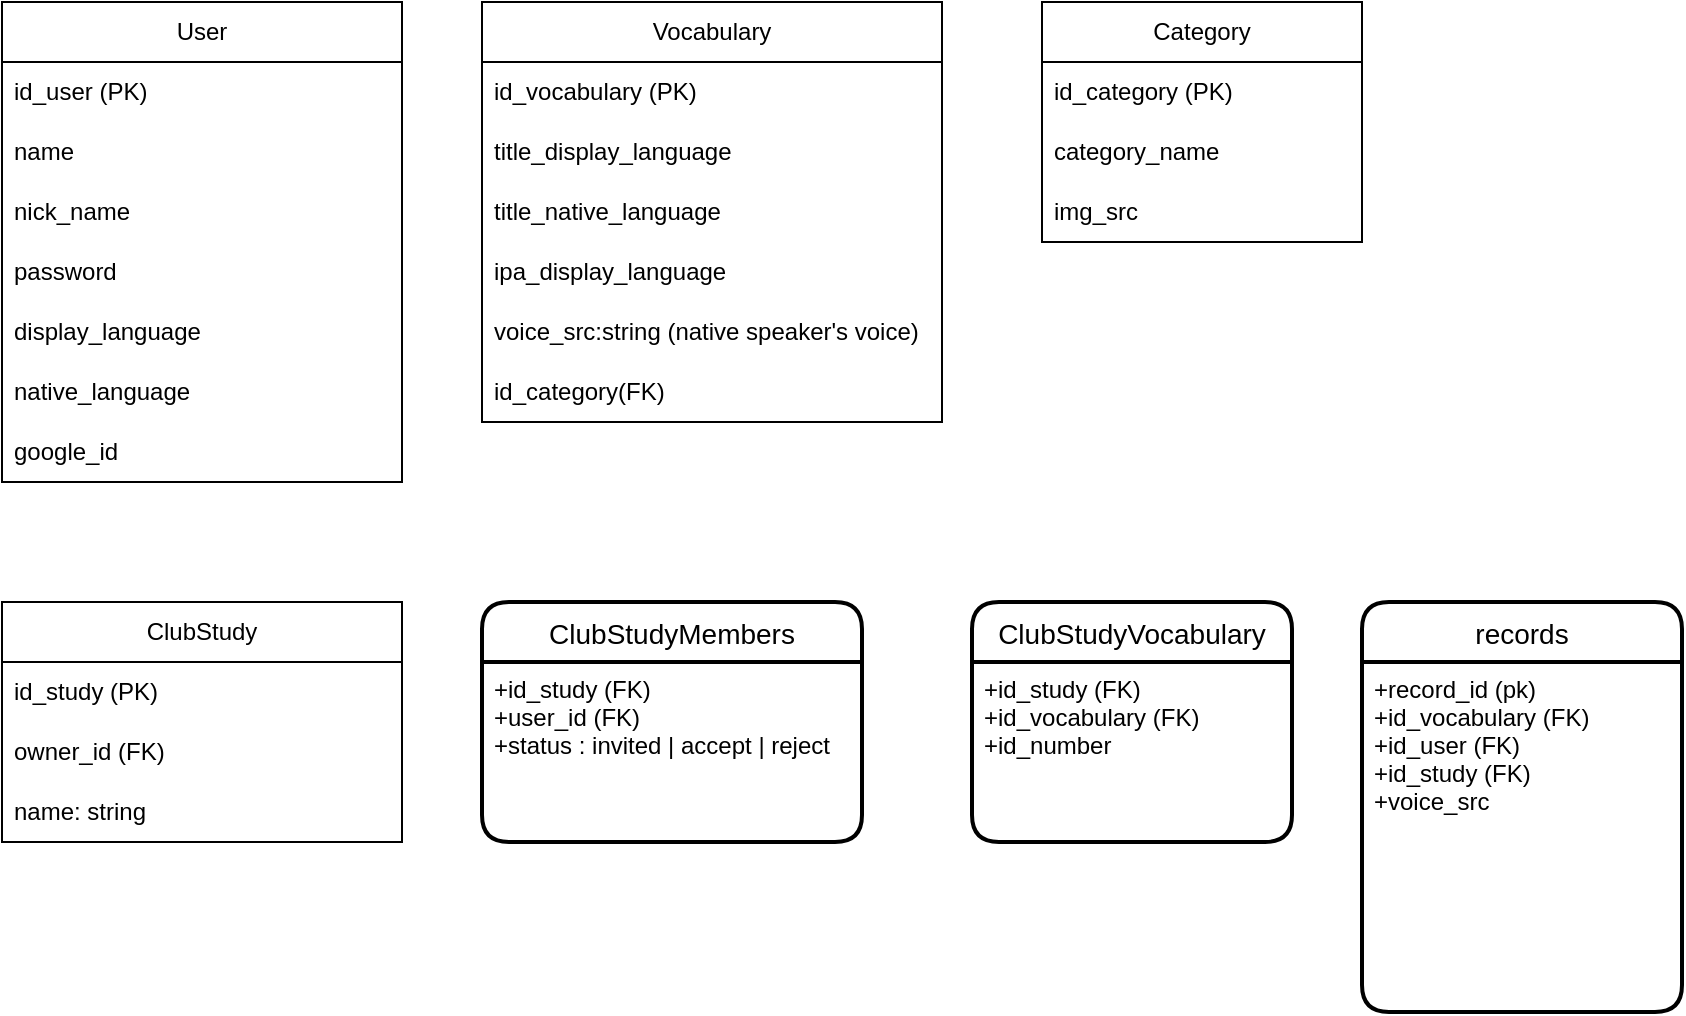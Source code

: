 <mxfile>
    <diagram name="Page-1" id="pIwFi4DEmgJ2Dz0jESEC">
        <mxGraphModel dx="1962" dy="1836" grid="1" gridSize="10" guides="1" tooltips="1" connect="1" arrows="0" fold="1" page="1" pageScale="1" pageWidth="850" pageHeight="1100" math="0" shadow="0">
            <root>
                <mxCell id="0"/>
                <mxCell id="1" parent="0"/>
                <mxCell id="03hnab8nHp9bug36ZTUV-3" value="User&lt;br&gt;" style="swimlane;fontStyle=0;childLayout=stackLayout;horizontal=1;startSize=30;horizontalStack=0;resizeParent=1;resizeParentMax=0;resizeLast=0;collapsible=1;marginBottom=0;whiteSpace=wrap;html=1;" parent="1" vertex="1">
                    <mxGeometry x="-240" y="-820" width="200" height="240" as="geometry"/>
                </mxCell>
                <mxCell id="03hnab8nHp9bug36ZTUV-4" value="id_user (PK)" style="text;strokeColor=none;fillColor=none;align=left;verticalAlign=middle;spacingLeft=4;spacingRight=4;overflow=hidden;points=[[0,0.5],[1,0.5]];portConstraint=eastwest;rotatable=0;whiteSpace=wrap;html=1;fontStyle=0" parent="03hnab8nHp9bug36ZTUV-3" vertex="1">
                    <mxGeometry y="30" width="200" height="30" as="geometry"/>
                </mxCell>
                <mxCell id="03hnab8nHp9bug36ZTUV-5" value="name" style="text;strokeColor=none;fillColor=none;align=left;verticalAlign=middle;spacingLeft=4;spacingRight=4;overflow=hidden;points=[[0,0.5],[1,0.5]];portConstraint=eastwest;rotatable=0;whiteSpace=wrap;html=1;" parent="03hnab8nHp9bug36ZTUV-3" vertex="1">
                    <mxGeometry y="60" width="200" height="30" as="geometry"/>
                </mxCell>
                <mxCell id="6PLgplX4PQc_9nte4s5R-39" value="nick_name" style="text;strokeColor=none;fillColor=none;align=left;verticalAlign=middle;spacingLeft=4;spacingRight=4;overflow=hidden;points=[[0,0.5],[1,0.5]];portConstraint=eastwest;rotatable=0;whiteSpace=wrap;html=1;" parent="03hnab8nHp9bug36ZTUV-3" vertex="1">
                    <mxGeometry y="90" width="200" height="30" as="geometry"/>
                </mxCell>
                <mxCell id="03hnab8nHp9bug36ZTUV-25" value="password" style="text;strokeColor=none;fillColor=none;align=left;verticalAlign=middle;spacingLeft=4;spacingRight=4;overflow=hidden;points=[[0,0.5],[1,0.5]];portConstraint=eastwest;rotatable=0;whiteSpace=wrap;html=1;" parent="03hnab8nHp9bug36ZTUV-3" vertex="1">
                    <mxGeometry y="120" width="200" height="30" as="geometry"/>
                </mxCell>
                <mxCell id="03hnab8nHp9bug36ZTUV-6" value="display_language" style="text;strokeColor=none;fillColor=none;align=left;verticalAlign=middle;spacingLeft=4;spacingRight=4;overflow=hidden;points=[[0,0.5],[1,0.5]];portConstraint=eastwest;rotatable=0;whiteSpace=wrap;html=1;" parent="03hnab8nHp9bug36ZTUV-3" vertex="1">
                    <mxGeometry y="150" width="200" height="30" as="geometry"/>
                </mxCell>
                <mxCell id="6PLgplX4PQc_9nte4s5R-17" value="native_language" style="text;strokeColor=none;fillColor=none;align=left;verticalAlign=middle;spacingLeft=4;spacingRight=4;overflow=hidden;points=[[0,0.5],[1,0.5]];portConstraint=eastwest;rotatable=0;whiteSpace=wrap;html=1;" parent="03hnab8nHp9bug36ZTUV-3" vertex="1">
                    <mxGeometry y="180" width="200" height="30" as="geometry"/>
                </mxCell>
                <mxCell id="03hnab8nHp9bug36ZTUV-24" value="google_id" style="text;strokeColor=none;fillColor=none;align=left;verticalAlign=middle;spacingLeft=4;spacingRight=4;overflow=hidden;points=[[0,0.5],[1,0.5]];portConstraint=eastwest;rotatable=0;whiteSpace=wrap;html=1;" parent="03hnab8nHp9bug36ZTUV-3" vertex="1">
                    <mxGeometry y="210" width="200" height="30" as="geometry"/>
                </mxCell>
                <mxCell id="03hnab8nHp9bug36ZTUV-7" value="Category" style="swimlane;fontStyle=0;childLayout=stackLayout;horizontal=1;startSize=30;horizontalStack=0;resizeParent=1;resizeParentMax=0;resizeLast=0;collapsible=1;marginBottom=0;whiteSpace=wrap;html=1;" parent="1" vertex="1">
                    <mxGeometry x="280" y="-820" width="160" height="120" as="geometry"/>
                </mxCell>
                <mxCell id="03hnab8nHp9bug36ZTUV-8" value="id_category (PK)" style="text;strokeColor=none;fillColor=none;align=left;verticalAlign=middle;spacingLeft=4;spacingRight=4;overflow=hidden;points=[[0,0.5],[1,0.5]];portConstraint=eastwest;rotatable=0;whiteSpace=wrap;html=1;" parent="03hnab8nHp9bug36ZTUV-7" vertex="1">
                    <mxGeometry y="30" width="160" height="30" as="geometry"/>
                </mxCell>
                <mxCell id="03hnab8nHp9bug36ZTUV-9" value="category_name" style="text;strokeColor=none;fillColor=none;align=left;verticalAlign=middle;spacingLeft=4;spacingRight=4;overflow=hidden;points=[[0,0.5],[1,0.5]];portConstraint=eastwest;rotatable=0;whiteSpace=wrap;html=1;" parent="03hnab8nHp9bug36ZTUV-7" vertex="1">
                    <mxGeometry y="60" width="160" height="30" as="geometry"/>
                </mxCell>
                <mxCell id="03hnab8nHp9bug36ZTUV-19" value="img_src" style="text;strokeColor=none;fillColor=none;align=left;verticalAlign=middle;spacingLeft=4;spacingRight=4;overflow=hidden;points=[[0,0.5],[1,0.5]];portConstraint=eastwest;rotatable=0;whiteSpace=wrap;html=1;" parent="03hnab8nHp9bug36ZTUV-7" vertex="1">
                    <mxGeometry y="90" width="160" height="30" as="geometry"/>
                </mxCell>
                <mxCell id="03hnab8nHp9bug36ZTUV-13" value="Vocabulary" style="swimlane;fontStyle=0;childLayout=stackLayout;horizontal=1;startSize=30;horizontalStack=0;resizeParent=1;resizeParentMax=0;resizeLast=0;collapsible=1;marginBottom=0;whiteSpace=wrap;html=1;" parent="1" vertex="1">
                    <mxGeometry y="-820" width="230" height="210" as="geometry"/>
                </mxCell>
                <mxCell id="03hnab8nHp9bug36ZTUV-14" value="id_vocabulary (PK)" style="text;strokeColor=none;fillColor=none;align=left;verticalAlign=middle;spacingLeft=4;spacingRight=4;overflow=hidden;points=[[0,0.5],[1,0.5]];portConstraint=eastwest;rotatable=0;whiteSpace=wrap;html=1;" parent="03hnab8nHp9bug36ZTUV-13" vertex="1">
                    <mxGeometry y="30" width="230" height="30" as="geometry"/>
                </mxCell>
                <mxCell id="03hnab8nHp9bug36ZTUV-15" value="title_display_language" style="text;strokeColor=none;fillColor=none;align=left;verticalAlign=middle;spacingLeft=4;spacingRight=4;overflow=hidden;points=[[0,0.5],[1,0.5]];portConstraint=eastwest;rotatable=0;whiteSpace=wrap;html=1;" parent="03hnab8nHp9bug36ZTUV-13" vertex="1">
                    <mxGeometry y="60" width="230" height="30" as="geometry"/>
                </mxCell>
                <mxCell id="03hnab8nHp9bug36ZTUV-17" value="title_native_language" style="text;strokeColor=none;fillColor=none;align=left;verticalAlign=middle;spacingLeft=4;spacingRight=4;overflow=hidden;points=[[0,0.5],[1,0.5]];portConstraint=eastwest;rotatable=0;whiteSpace=wrap;html=1;" parent="03hnab8nHp9bug36ZTUV-13" vertex="1">
                    <mxGeometry y="90" width="230" height="30" as="geometry"/>
                </mxCell>
                <mxCell id="03hnab8nHp9bug36ZTUV-18" value="ipa_display_language" style="text;strokeColor=none;fillColor=none;align=left;verticalAlign=middle;spacingLeft=4;spacingRight=4;overflow=hidden;points=[[0,0.5],[1,0.5]];portConstraint=eastwest;rotatable=0;whiteSpace=wrap;html=1;" parent="03hnab8nHp9bug36ZTUV-13" vertex="1">
                    <mxGeometry y="120" width="230" height="30" as="geometry"/>
                </mxCell>
                <mxCell id="6PLgplX4PQc_9nte4s5R-9" value="voice_src:string (native speaker's voice)" style="text;strokeColor=none;fillColor=none;align=left;verticalAlign=middle;spacingLeft=4;spacingRight=4;overflow=hidden;points=[[0,0.5],[1,0.5]];portConstraint=eastwest;rotatable=0;whiteSpace=wrap;html=1;" parent="03hnab8nHp9bug36ZTUV-13" vertex="1">
                    <mxGeometry y="150" width="230" height="30" as="geometry"/>
                </mxCell>
                <mxCell id="Ygr30LEL97F9Gqd5orFn-10" value="id_category(FK)" style="text;strokeColor=none;fillColor=none;align=left;verticalAlign=middle;spacingLeft=4;spacingRight=4;overflow=hidden;points=[[0,0.5],[1,0.5]];portConstraint=eastwest;rotatable=0;whiteSpace=wrap;html=1;" parent="03hnab8nHp9bug36ZTUV-13" vertex="1">
                    <mxGeometry y="180" width="230" height="30" as="geometry"/>
                </mxCell>
                <mxCell id="45" value="ClubStudy" style="swimlane;fontStyle=0;childLayout=stackLayout;horizontal=1;startSize=30;horizontalStack=0;resizeParent=1;resizeParentMax=0;resizeLast=0;collapsible=1;marginBottom=0;whiteSpace=wrap;html=1;" vertex="1" parent="1">
                    <mxGeometry x="-240" y="-520" width="200" height="120" as="geometry"/>
                </mxCell>
                <mxCell id="46" value="id_study (PK)" style="text;strokeColor=none;fillColor=none;align=left;verticalAlign=middle;spacingLeft=4;spacingRight=4;overflow=hidden;points=[[0,0.5],[1,0.5]];portConstraint=eastwest;rotatable=0;whiteSpace=wrap;html=1;" vertex="1" parent="45">
                    <mxGeometry y="30" width="200" height="30" as="geometry"/>
                </mxCell>
                <mxCell id="47" value="owner_id (FK)" style="text;strokeColor=none;fillColor=none;align=left;verticalAlign=middle;spacingLeft=4;spacingRight=4;overflow=hidden;points=[[0,0.5],[1,0.5]];portConstraint=eastwest;rotatable=0;whiteSpace=wrap;html=1;" vertex="1" parent="45">
                    <mxGeometry y="60" width="200" height="30" as="geometry"/>
                </mxCell>
                <mxCell id="48" value="name: string" style="text;strokeColor=none;fillColor=none;align=left;verticalAlign=middle;spacingLeft=4;spacingRight=4;overflow=hidden;points=[[0,0.5],[1,0.5]];portConstraint=eastwest;rotatable=0;whiteSpace=wrap;html=1;" vertex="1" parent="45">
                    <mxGeometry y="90" width="200" height="30" as="geometry"/>
                </mxCell>
                <mxCell id="63" value="records" style="swimlane;childLayout=stackLayout;horizontal=1;startSize=30;horizontalStack=0;rounded=1;fontSize=14;fontStyle=0;strokeWidth=2;resizeParent=0;resizeLast=1;shadow=0;dashed=0;align=center;" vertex="1" parent="1">
                    <mxGeometry x="440" y="-520" width="160" height="205" as="geometry"/>
                </mxCell>
                <mxCell id="64" value="+record_id (pk)&#10;+id_vocabulary (FK)&#10;+id_user (FK)&#10;+id_study (FK)&#10;+voice_src" style="align=left;strokeColor=none;fillColor=none;spacingLeft=4;fontSize=12;verticalAlign=top;resizable=0;rotatable=0;part=1;" vertex="1" parent="63">
                    <mxGeometry y="30" width="160" height="175" as="geometry"/>
                </mxCell>
                <mxCell id="65" value="ClubStudyVocabulary" style="swimlane;childLayout=stackLayout;horizontal=1;startSize=30;horizontalStack=0;rounded=1;fontSize=14;fontStyle=0;strokeWidth=2;resizeParent=0;resizeLast=1;shadow=0;dashed=0;align=center;" vertex="1" parent="1">
                    <mxGeometry x="245" y="-520" width="160" height="120" as="geometry"/>
                </mxCell>
                <mxCell id="66" value="+id_study (FK)&#10;+id_vocabulary (FK)&#10;+id_number" style="align=left;strokeColor=none;fillColor=none;spacingLeft=4;fontSize=12;verticalAlign=top;resizable=0;rotatable=0;part=1;" vertex="1" parent="65">
                    <mxGeometry y="30" width="160" height="90" as="geometry"/>
                </mxCell>
                <mxCell id="67" value="ClubStudyMembers" style="swimlane;childLayout=stackLayout;horizontal=1;startSize=30;horizontalStack=0;rounded=1;fontSize=14;fontStyle=0;strokeWidth=2;resizeParent=0;resizeLast=1;shadow=0;dashed=0;align=center;" vertex="1" parent="1">
                    <mxGeometry y="-520" width="190" height="120" as="geometry"/>
                </mxCell>
                <mxCell id="68" value="+id_study (FK)&#10;+user_id (FK)&#10;+status : invited | accept | reject" style="align=left;strokeColor=none;fillColor=none;spacingLeft=4;fontSize=12;verticalAlign=top;resizable=0;rotatable=0;part=1;" vertex="1" parent="67">
                    <mxGeometry y="30" width="190" height="90" as="geometry"/>
                </mxCell>
            </root>
        </mxGraphModel>
    </diagram>
</mxfile>